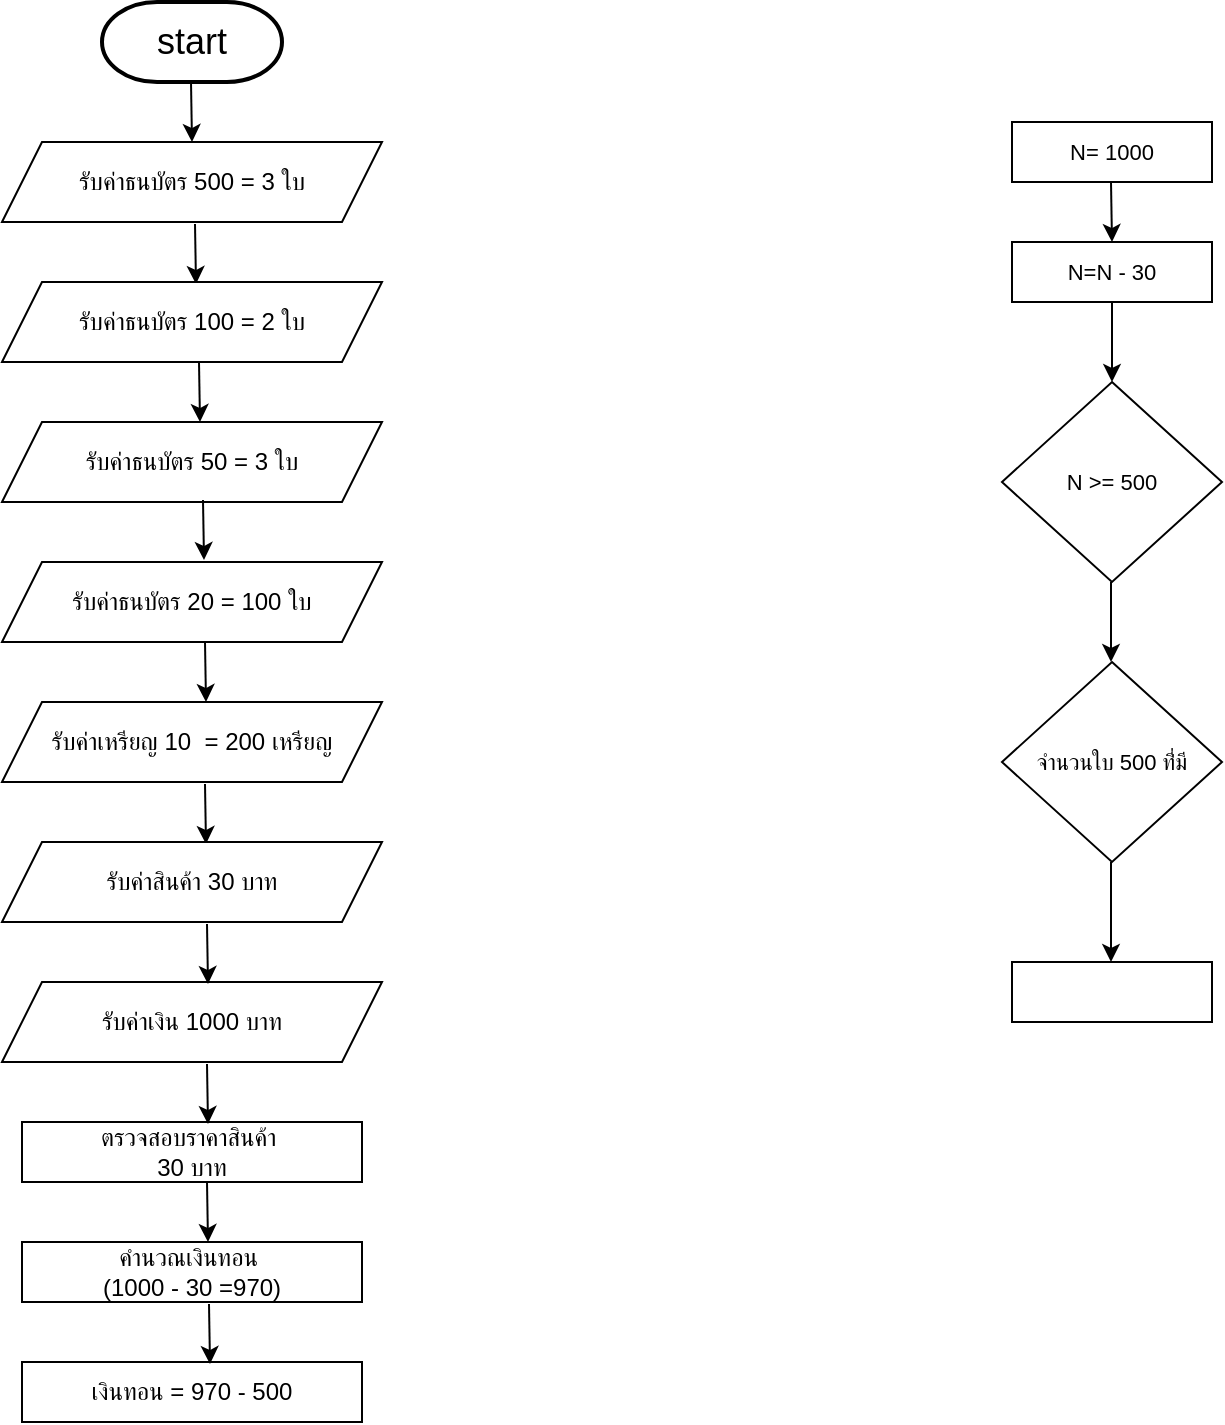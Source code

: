 <mxfile version="24.6.4" type="github" pages="2">
  <diagram name="หน้า-1" id="oBMacQrgEGSn1cUitMR4">
    <mxGraphModel dx="1050" dy="603" grid="1" gridSize="10" guides="1" tooltips="1" connect="1" arrows="1" fold="1" page="1" pageScale="1" pageWidth="827" pageHeight="1169" math="0" shadow="0">
      <root>
        <mxCell id="0" />
        <mxCell id="1" parent="0" />
        <mxCell id="5aX8QdR54HbJMzjcjbDb-2" value="&lt;font style=&quot;font-size: 18px;&quot;&gt;start&lt;/font&gt;" style="strokeWidth=2;html=1;shape=mxgraph.flowchart.terminator;whiteSpace=wrap;" vertex="1" parent="1">
          <mxGeometry x="90" y="40" width="90" height="40" as="geometry" />
        </mxCell>
        <mxCell id="5aX8QdR54HbJMzjcjbDb-3" value="" style="endArrow=classic;html=1;rounded=0;" edge="1" parent="1">
          <mxGeometry width="50" height="50" relative="1" as="geometry">
            <mxPoint x="134.5" y="80" as="sourcePoint" />
            <mxPoint x="135" y="110" as="targetPoint" />
          </mxGeometry>
        </mxCell>
        <mxCell id="529L6nIOOeWMSsMSA-UM-3" value="ตรวจสอบราคาสินค้า&amp;nbsp;&lt;div&gt;30 บาท&lt;/div&gt;" style="rounded=0;whiteSpace=wrap;html=1;" vertex="1" parent="1">
          <mxGeometry x="50" y="600" width="170" height="30" as="geometry" />
        </mxCell>
        <mxCell id="529L6nIOOeWMSsMSA-UM-4" value="คำนวณเงินทอน&amp;nbsp;&lt;div&gt;(1000 - 30 =970)&lt;/div&gt;" style="rounded=0;whiteSpace=wrap;html=1;" vertex="1" parent="1">
          <mxGeometry x="50" y="660" width="170" height="30" as="geometry" />
        </mxCell>
        <mxCell id="529L6nIOOeWMSsMSA-UM-6" value="เงินทอน = 970 - 500" style="rounded=0;whiteSpace=wrap;html=1;" vertex="1" parent="1">
          <mxGeometry x="50" y="720" width="170" height="30" as="geometry" />
        </mxCell>
        <mxCell id="529L6nIOOeWMSsMSA-UM-8" value="รับค่าธนบัตร 500 = 3 ใบ" style="shape=parallelogram;perimeter=parallelogramPerimeter;whiteSpace=wrap;html=1;fixedSize=1;" vertex="1" parent="1">
          <mxGeometry x="40" y="110" width="190" height="40" as="geometry" />
        </mxCell>
        <mxCell id="529L6nIOOeWMSsMSA-UM-9" value="" style="endArrow=classic;html=1;rounded=0;" edge="1" parent="1">
          <mxGeometry width="50" height="50" relative="1" as="geometry">
            <mxPoint x="136.5" y="151" as="sourcePoint" />
            <mxPoint x="137" y="181" as="targetPoint" />
          </mxGeometry>
        </mxCell>
        <mxCell id="529L6nIOOeWMSsMSA-UM-10" value="รับค่าธนบัตร 100 = 2 ใบ" style="shape=parallelogram;perimeter=parallelogramPerimeter;whiteSpace=wrap;html=1;fixedSize=1;" vertex="1" parent="1">
          <mxGeometry x="40" y="180" width="190" height="40" as="geometry" />
        </mxCell>
        <mxCell id="529L6nIOOeWMSsMSA-UM-11" value="รับค่าธนบัตร 50 = 3 ใบ" style="shape=parallelogram;perimeter=parallelogramPerimeter;whiteSpace=wrap;html=1;fixedSize=1;" vertex="1" parent="1">
          <mxGeometry x="40" y="250" width="190" height="40" as="geometry" />
        </mxCell>
        <mxCell id="529L6nIOOeWMSsMSA-UM-12" value="รับค่าธนบัตร 20 = 100 ใบ" style="shape=parallelogram;perimeter=parallelogramPerimeter;whiteSpace=wrap;html=1;fixedSize=1;" vertex="1" parent="1">
          <mxGeometry x="40" y="320" width="190" height="40" as="geometry" />
        </mxCell>
        <mxCell id="529L6nIOOeWMSsMSA-UM-13" value="รับค่าเหรียญ 10&amp;nbsp; = 200 เหรียญ" style="shape=parallelogram;perimeter=parallelogramPerimeter;whiteSpace=wrap;html=1;fixedSize=1;" vertex="1" parent="1">
          <mxGeometry x="40" y="390" width="190" height="40" as="geometry" />
        </mxCell>
        <mxCell id="529L6nIOOeWMSsMSA-UM-14" value="" style="endArrow=classic;html=1;rounded=0;" edge="1" parent="1">
          <mxGeometry width="50" height="50" relative="1" as="geometry">
            <mxPoint x="138.5" y="220" as="sourcePoint" />
            <mxPoint x="139" y="250" as="targetPoint" />
          </mxGeometry>
        </mxCell>
        <mxCell id="529L6nIOOeWMSsMSA-UM-15" value="" style="endArrow=classic;html=1;rounded=0;" edge="1" parent="1">
          <mxGeometry width="50" height="50" relative="1" as="geometry">
            <mxPoint x="140.5" y="289" as="sourcePoint" />
            <mxPoint x="141" y="319" as="targetPoint" />
          </mxGeometry>
        </mxCell>
        <mxCell id="529L6nIOOeWMSsMSA-UM-16" value="" style="endArrow=classic;html=1;rounded=0;" edge="1" parent="1">
          <mxGeometry width="50" height="50" relative="1" as="geometry">
            <mxPoint x="141.5" y="360" as="sourcePoint" />
            <mxPoint x="142" y="390" as="targetPoint" />
          </mxGeometry>
        </mxCell>
        <mxCell id="529L6nIOOeWMSsMSA-UM-19" value="" style="endArrow=classic;html=1;rounded=0;" edge="1" parent="1">
          <mxGeometry width="50" height="50" relative="1" as="geometry">
            <mxPoint x="141.5" y="431" as="sourcePoint" />
            <mxPoint x="142" y="461" as="targetPoint" />
          </mxGeometry>
        </mxCell>
        <mxCell id="529L6nIOOeWMSsMSA-UM-21" value="" style="endArrow=classic;html=1;rounded=0;" edge="1" parent="1">
          <mxGeometry width="50" height="50" relative="1" as="geometry">
            <mxPoint x="142.5" y="630" as="sourcePoint" />
            <mxPoint x="143" y="660" as="targetPoint" />
          </mxGeometry>
        </mxCell>
        <mxCell id="529L6nIOOeWMSsMSA-UM-22" value="รับค่าเงิน 1000 บาท" style="shape=parallelogram;perimeter=parallelogramPerimeter;whiteSpace=wrap;html=1;fixedSize=1;" vertex="1" parent="1">
          <mxGeometry x="40" y="530" width="190" height="40" as="geometry" />
        </mxCell>
        <mxCell id="529L6nIOOeWMSsMSA-UM-20" value="" style="endArrow=classic;html=1;rounded=0;" edge="1" parent="1">
          <mxGeometry width="50" height="50" relative="1" as="geometry">
            <mxPoint x="142.5" y="501" as="sourcePoint" />
            <mxPoint x="143" y="531" as="targetPoint" />
          </mxGeometry>
        </mxCell>
        <mxCell id="529L6nIOOeWMSsMSA-UM-23" value="รับค่าสินค้า 30 บาท" style="shape=parallelogram;perimeter=parallelogramPerimeter;whiteSpace=wrap;html=1;fixedSize=1;" vertex="1" parent="1">
          <mxGeometry x="40" y="460" width="190" height="40" as="geometry" />
        </mxCell>
        <mxCell id="529L6nIOOeWMSsMSA-UM-24" value="" style="endArrow=classic;html=1;rounded=0;" edge="1" parent="1">
          <mxGeometry width="50" height="50" relative="1" as="geometry">
            <mxPoint x="142.5" y="571" as="sourcePoint" />
            <mxPoint x="143" y="601" as="targetPoint" />
          </mxGeometry>
        </mxCell>
        <mxCell id="529L6nIOOeWMSsMSA-UM-25" value="" style="endArrow=classic;html=1;rounded=0;" edge="1" parent="1">
          <mxGeometry width="50" height="50" relative="1" as="geometry">
            <mxPoint x="143.5" y="691" as="sourcePoint" />
            <mxPoint x="144" y="721" as="targetPoint" />
          </mxGeometry>
        </mxCell>
        <mxCell id="529L6nIOOeWMSsMSA-UM-30" value="N &amp;gt;= 500" style="rhombus;whiteSpace=wrap;html=1;fontFamily=Helvetica;fontSize=11;fontColor=default;labelBackgroundColor=default;" vertex="1" parent="1">
          <mxGeometry x="540" y="230" width="110" height="100" as="geometry" />
        </mxCell>
        <mxCell id="529L6nIOOeWMSsMSA-UM-31" value="N=N - 30" style="rounded=0;whiteSpace=wrap;html=1;fontFamily=Helvetica;fontSize=11;fontColor=default;labelBackgroundColor=default;" vertex="1" parent="1">
          <mxGeometry x="545" y="160" width="100" height="30" as="geometry" />
        </mxCell>
        <mxCell id="529L6nIOOeWMSsMSA-UM-32" value="" style="endArrow=classic;html=1;rounded=0;entryX=0.5;entryY=0;entryDx=0;entryDy=0;exitX=0.5;exitY=1;exitDx=0;exitDy=0;" edge="1" parent="1" source="529L6nIOOeWMSsMSA-UM-31" target="529L6nIOOeWMSsMSA-UM-30">
          <mxGeometry width="50" height="50" relative="1" as="geometry">
            <mxPoint x="594.5" y="191" as="sourcePoint" />
            <mxPoint x="595" y="221" as="targetPoint" />
          </mxGeometry>
        </mxCell>
        <mxCell id="529L6nIOOeWMSsMSA-UM-33" value="N= 1000" style="rounded=0;whiteSpace=wrap;html=1;fontFamily=Helvetica;fontSize=11;fontColor=default;labelBackgroundColor=default;" vertex="1" parent="1">
          <mxGeometry x="545" y="100" width="100" height="30" as="geometry" />
        </mxCell>
        <mxCell id="529L6nIOOeWMSsMSA-UM-35" value="" style="endArrow=classic;html=1;rounded=0;strokeColor=default;align=center;verticalAlign=middle;fontFamily=Helvetica;fontSize=11;fontColor=default;labelBackgroundColor=default;edgeStyle=orthogonalEdgeStyle;entryX=0.5;entryY=0;entryDx=0;entryDy=0;" edge="1" parent="1" target="529L6nIOOeWMSsMSA-UM-31">
          <mxGeometry width="50" height="50" relative="1" as="geometry">
            <mxPoint x="594.5" y="130" as="sourcePoint" />
            <mxPoint x="595" y="150" as="targetPoint" />
          </mxGeometry>
        </mxCell>
        <mxCell id="529L6nIOOeWMSsMSA-UM-39" value="" style="endArrow=classic;html=1;rounded=0;strokeColor=default;align=center;verticalAlign=middle;fontFamily=Helvetica;fontSize=11;fontColor=default;labelBackgroundColor=default;edgeStyle=orthogonalEdgeStyle;exitX=0.5;exitY=1;exitDx=0;exitDy=0;" edge="1" parent="1">
          <mxGeometry width="50" height="50" relative="1" as="geometry">
            <mxPoint x="594.5" y="330" as="sourcePoint" />
            <mxPoint x="594.5" y="370" as="targetPoint" />
          </mxGeometry>
        </mxCell>
        <mxCell id="529L6nIOOeWMSsMSA-UM-41" value="จำนวนใบ 500 ที่่มี" style="rhombus;whiteSpace=wrap;html=1;fontFamily=Helvetica;fontSize=11;fontColor=default;labelBackgroundColor=default;" vertex="1" parent="1">
          <mxGeometry x="540" y="370" width="110" height="100" as="geometry" />
        </mxCell>
        <mxCell id="529L6nIOOeWMSsMSA-UM-42" value="" style="endArrow=classic;html=1;rounded=0;strokeColor=default;align=center;verticalAlign=middle;fontFamily=Helvetica;fontSize=11;fontColor=default;labelBackgroundColor=default;edgeStyle=orthogonalEdgeStyle;" edge="1" parent="1">
          <mxGeometry width="50" height="50" relative="1" as="geometry">
            <mxPoint x="594.5" y="470" as="sourcePoint" />
            <mxPoint x="594.5" y="520" as="targetPoint" />
          </mxGeometry>
        </mxCell>
        <mxCell id="529L6nIOOeWMSsMSA-UM-43" value="" style="rounded=0;whiteSpace=wrap;html=1;fontFamily=Helvetica;fontSize=11;fontColor=default;labelBackgroundColor=default;" vertex="1" parent="1">
          <mxGeometry x="545" y="520" width="100" height="30" as="geometry" />
        </mxCell>
      </root>
    </mxGraphModel>
  </diagram>
  <diagram id="3w0B2_o94_gxb9FtIbWm" name="หน้า-2">
    <mxGraphModel grid="1" page="1" gridSize="10" guides="1" tooltips="1" connect="1" arrows="1" fold="1" pageScale="1" pageWidth="827" pageHeight="1169" math="0" shadow="0">
      <root>
        <mxCell id="0" />
        <mxCell id="1" parent="0" />
      </root>
    </mxGraphModel>
  </diagram>
</mxfile>
